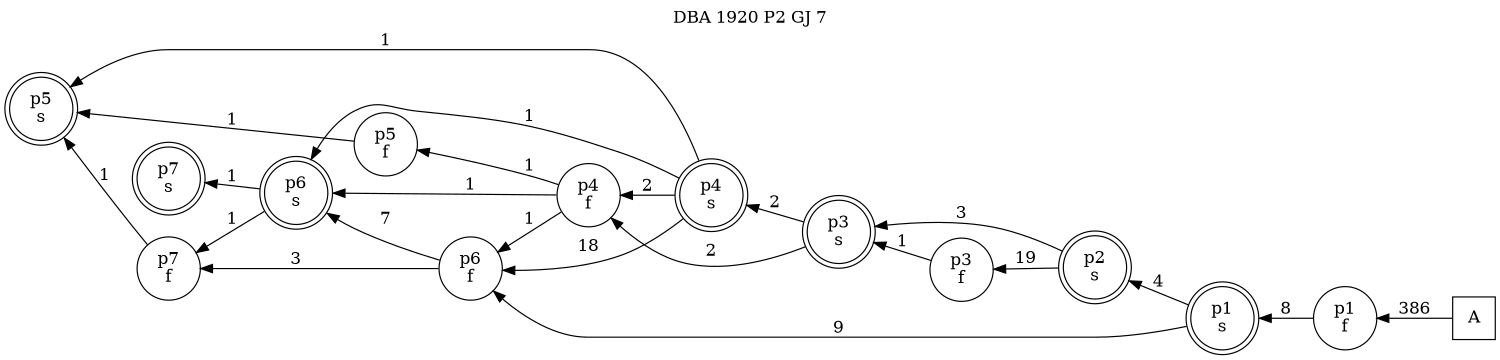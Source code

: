 digraph DBA_1920_P2_GJ_7_GOOD {
labelloc="tl"
label= " DBA 1920 P2 GJ 7 "
rankdir="RL";
graph [ size=" 10 , 10 !"]

"A" [shape="square" label="A"]
"p1_f" [shape="circle" label="p1
f"]
"p1_s" [shape="doublecircle" label="p1
s"]
"p2_s" [shape="doublecircle" label="p2
s"]
"p3_f" [shape="circle" label="p3
f"]
"p3_s" [shape="doublecircle" label="p3
s"]
"p4_s" [shape="doublecircle" label="p4
s"]
"p5_s" [shape="doublecircle" label="p5
s"]
"p6_f" [shape="circle" label="p6
f"]
"p6_s" [shape="doublecircle" label="p6
s"]
"p7_f" [shape="circle" label="p7
f"]
"p4_f" [shape="circle" label="p4
f"]
"p5_f" [shape="circle" label="p5
f"]
"p7_s" [shape="doublecircle" label="p7
s"]
"A" -> "p1_f" [ label=386]
"p1_f" -> "p1_s" [ label=8]
"p1_s" -> "p2_s" [ label=4]
"p1_s" -> "p6_f" [ label=9]
"p2_s" -> "p3_f" [ label=19]
"p2_s" -> "p3_s" [ label=3]
"p3_f" -> "p3_s" [ label=1]
"p3_s" -> "p4_s" [ label=2]
"p3_s" -> "p4_f" [ label=2]
"p4_s" -> "p5_s" [ label=1]
"p4_s" -> "p6_f" [ label=18]
"p4_s" -> "p6_s" [ label=1]
"p4_s" -> "p4_f" [ label=2]
"p6_f" -> "p6_s" [ label=7]
"p6_f" -> "p7_f" [ label=3]
"p6_s" -> "p7_f" [ label=1]
"p6_s" -> "p7_s" [ label=1]
"p7_f" -> "p5_s" [ label=1]
"p4_f" -> "p6_f" [ label=1]
"p4_f" -> "p6_s" [ label=1]
"p4_f" -> "p5_f" [ label=1]
"p5_f" -> "p5_s" [ label=1]
}
